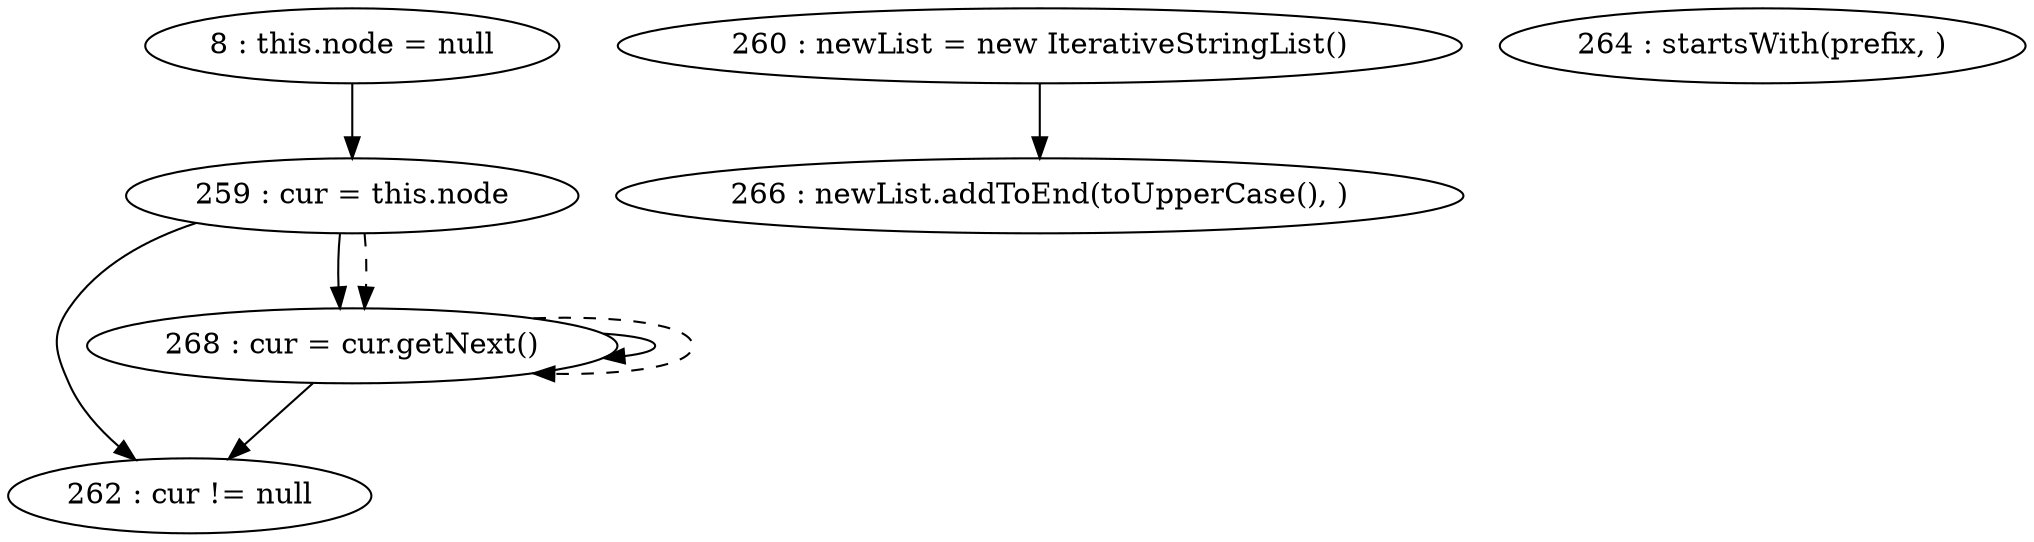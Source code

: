 digraph G {
"8 : this.node = null"
"8 : this.node = null" -> "259 : cur = this.node"
"259 : cur = this.node"
"259 : cur = this.node" -> "262 : cur != null"
"259 : cur = this.node" -> "268 : cur = cur.getNext()"
"259 : cur = this.node" -> "268 : cur = cur.getNext()" [style=dashed]
"260 : newList = new IterativeStringList()"
"260 : newList = new IterativeStringList()" -> "266 : newList.addToEnd(toUpperCase(), )"
"262 : cur != null"
"264 : startsWith(prefix, )"
"266 : newList.addToEnd(toUpperCase(), )"
"268 : cur = cur.getNext()"
"268 : cur = cur.getNext()" -> "262 : cur != null"
"268 : cur = cur.getNext()" -> "268 : cur = cur.getNext()"
"268 : cur = cur.getNext()" -> "268 : cur = cur.getNext()" [style=dashed]
"262 : cur != null"
}